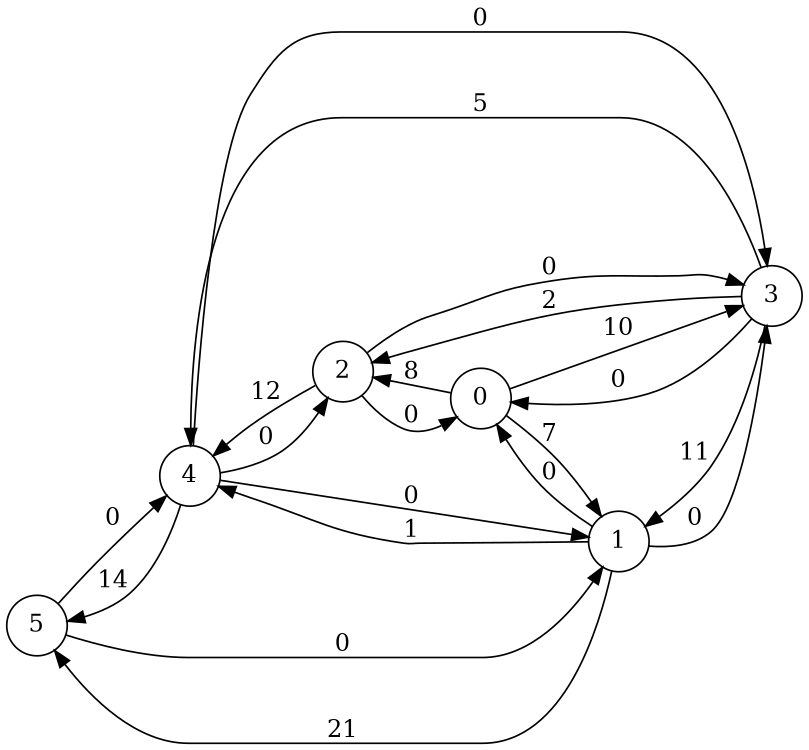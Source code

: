 digraph my_graph {
    rankdir=LR;
    size="8,5"
    node [shape = circle];
    5 -> 4 [label="0"];
    5 -> 1 [label="0"];
    4 -> 5 [label="14"];
    4 -> 1 [label="0"];
    4 -> 3 [label="0"];
    4 -> 2 [label="0"];
    1 -> 5 [label="21"];
    1 -> 4 [label="1"];
    1 -> 3 [label="0"];
    1 -> 0 [label="0"];
    3 -> 1 [label="11"];
    3 -> 2 [label="2"];
    3 -> 4 [label="5"];
    3 -> 0 [label="0"];
    2 -> 3 [label="0"];
    2 -> 4 [label="12"];
    2 -> 0 [label="0"];
    0 -> 1 [label="7"];
    0 -> 3 [label="10"];
    0 -> 2 [label="8"];
}
